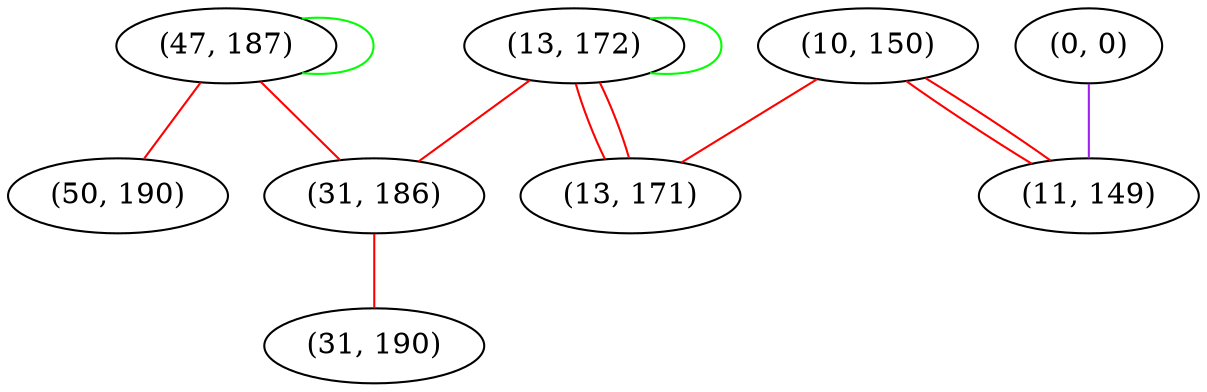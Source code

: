graph "" {
"(47, 187)";
"(13, 172)";
"(10, 150)";
"(31, 186)";
"(0, 0)";
"(11, 149)";
"(31, 190)";
"(50, 190)";
"(13, 171)";
"(47, 187)" -- "(47, 187)"  [color=green, key=0, weight=2];
"(47, 187)" -- "(50, 190)"  [color=red, key=0, weight=1];
"(47, 187)" -- "(31, 186)"  [color=red, key=0, weight=1];
"(13, 172)" -- "(13, 172)"  [color=green, key=0, weight=2];
"(13, 172)" -- "(31, 186)"  [color=red, key=0, weight=1];
"(13, 172)" -- "(13, 171)"  [color=red, key=0, weight=1];
"(13, 172)" -- "(13, 171)"  [color=red, key=1, weight=1];
"(10, 150)" -- "(11, 149)"  [color=red, key=0, weight=1];
"(10, 150)" -- "(11, 149)"  [color=red, key=1, weight=1];
"(10, 150)" -- "(13, 171)"  [color=red, key=0, weight=1];
"(31, 186)" -- "(31, 190)"  [color=red, key=0, weight=1];
"(0, 0)" -- "(11, 149)"  [color=purple, key=0, weight=4];
}
